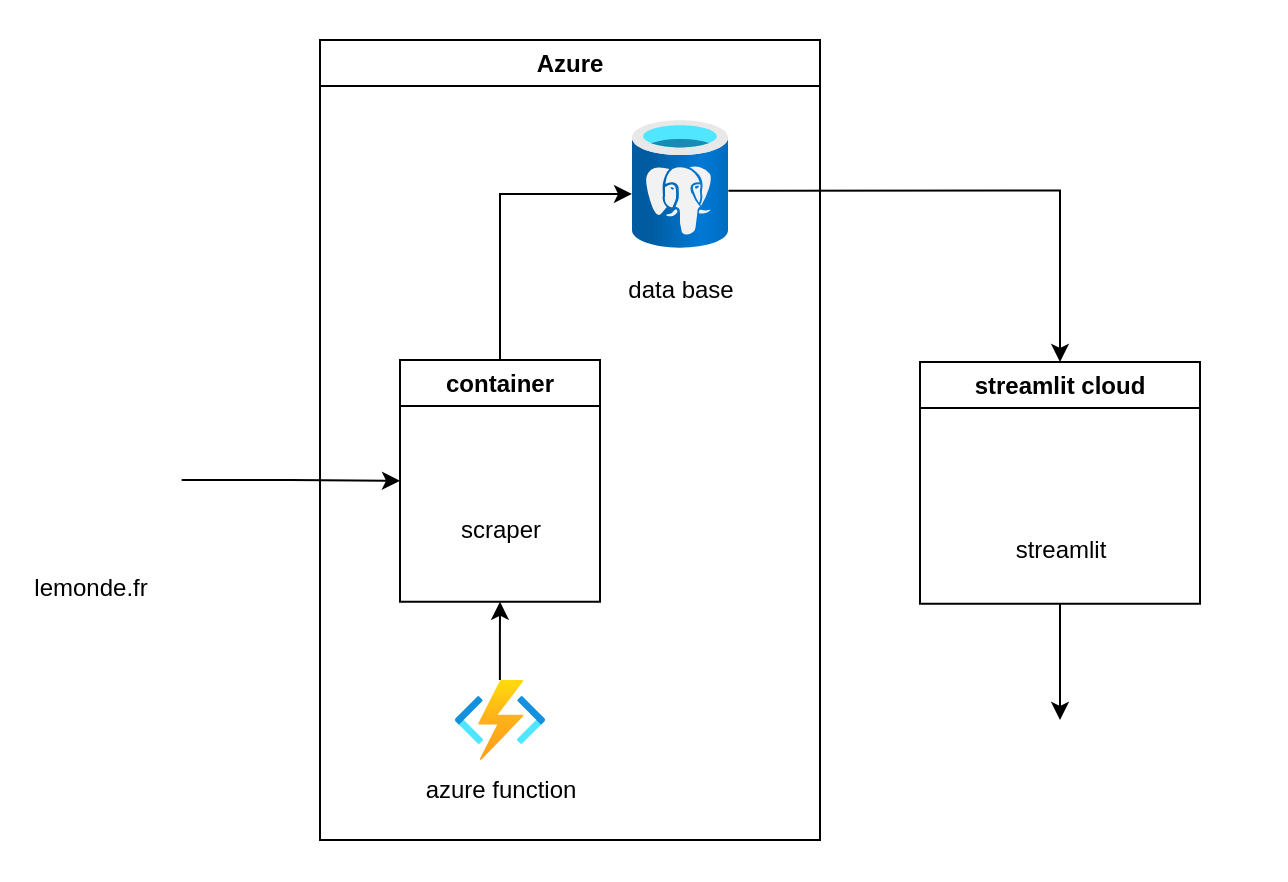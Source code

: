 <mxfile version="20.8.23" type="device"><diagram name="Page-1" id="c_ZCJNDN84q99_T3_w0r"><mxGraphModel dx="1434" dy="759" grid="1" gridSize="10" guides="1" tooltips="1" connect="1" arrows="1" fold="1" page="1" pageScale="1" pageWidth="850" pageHeight="1100" math="0" shadow="0"><root><mxCell id="0"/><mxCell id="1" parent="0"/><mxCell id="ZjNlUAodU7pVC0Oni_or-3" value="Azure" style="swimlane;whiteSpace=wrap;html=1;startSize=23;" parent="1" vertex="1"><mxGeometry x="360" y="120" width="250" height="400" as="geometry"/></mxCell><mxCell id="ZjNlUAodU7pVC0Oni_or-2" value="" style="aspect=fixed;html=1;points=[];align=center;image;fontSize=12;image=img/lib/azure2/databases/Azure_Database_PostgreSQL_Server.svg;" parent="ZjNlUAodU7pVC0Oni_or-3" vertex="1"><mxGeometry x="156" y="40" width="48" height="64" as="geometry"/></mxCell><mxCell id="BFJ1nqE_ifQcU44rOeub-17" value="" style="aspect=fixed;html=1;points=[];align=center;image;fontSize=12;image=img/lib/azure2/compute/Function_Apps.svg;" parent="ZjNlUAodU7pVC0Oni_or-3" vertex="1"><mxGeometry x="67.33" y="320" width="45.33" height="40" as="geometry"/></mxCell><mxCell id="BFJ1nqE_ifQcU44rOeub-19" value="azure function" style="text;html=1;align=center;verticalAlign=middle;resizable=0;points=[];autosize=1;strokeColor=none;fillColor=none;" parent="ZjNlUAodU7pVC0Oni_or-3" vertex="1"><mxGeometry x="40.0" y="360" width="100" height="30" as="geometry"/></mxCell><mxCell id="BFJ1nqE_ifQcU44rOeub-1" value="container" style="swimlane;whiteSpace=wrap;html=1;" parent="ZjNlUAodU7pVC0Oni_or-3" vertex="1"><mxGeometry x="40.0" y="160" width="100" height="120.87" as="geometry"/></mxCell><mxCell id="BFJ1nqE_ifQcU44rOeub-7" value="" style="shape=image;imageAspect=0;aspect=fixed;verticalLabelPosition=bottom;verticalAlign=top;image=https://upload.wikimedia.org/wikipedia/commons/thumb/c/c3/Python-logo-notext.svg/1869px-Python-logo-notext.svg.png;" parent="BFJ1nqE_ifQcU44rOeub-1" vertex="1"><mxGeometry x="31.73" y="30" width="36.54" height="40" as="geometry"/></mxCell><mxCell id="BFJ1nqE_ifQcU44rOeub-9" value="scraper" style="text;html=1;align=center;verticalAlign=middle;resizable=0;points=[];autosize=1;strokeColor=none;fillColor=none;" parent="BFJ1nqE_ifQcU44rOeub-1" vertex="1"><mxGeometry x="20.0" y="70" width="60" height="30" as="geometry"/></mxCell><mxCell id="BFJ1nqE_ifQcU44rOeub-12" style="edgeStyle=orthogonalEdgeStyle;rounded=0;orthogonalLoop=1;jettySize=auto;html=1;exitX=0.5;exitY=0;exitDx=0;exitDy=0;entryX=0;entryY=0.578;entryDx=0;entryDy=0;entryPerimeter=0;" parent="ZjNlUAodU7pVC0Oni_or-3" source="BFJ1nqE_ifQcU44rOeub-1" target="ZjNlUAodU7pVC0Oni_or-2" edge="1"><mxGeometry relative="1" as="geometry"/></mxCell><mxCell id="BFJ1nqE_ifQcU44rOeub-18" style="edgeStyle=orthogonalEdgeStyle;rounded=0;orthogonalLoop=1;jettySize=auto;html=1;entryX=0.5;entryY=1;entryDx=0;entryDy=0;" parent="ZjNlUAodU7pVC0Oni_or-3" source="BFJ1nqE_ifQcU44rOeub-17" target="BFJ1nqE_ifQcU44rOeub-1" edge="1"><mxGeometry relative="1" as="geometry"/></mxCell><mxCell id="BFJ1nqE_ifQcU44rOeub-10" value="data base" style="text;html=1;align=center;verticalAlign=middle;resizable=0;points=[];autosize=1;strokeColor=none;fillColor=none;" parent="ZjNlUAodU7pVC0Oni_or-3" vertex="1"><mxGeometry x="140" y="110" width="80" height="30" as="geometry"/></mxCell><mxCell id="BFJ1nqE_ifQcU44rOeub-11" style="edgeStyle=orthogonalEdgeStyle;rounded=0;orthogonalLoop=1;jettySize=auto;html=1;exitX=1;exitY=0.5;exitDx=0;exitDy=0;entryX=0;entryY=0.5;entryDx=0;entryDy=0;" parent="1" source="BFJ1nqE_ifQcU44rOeub-4" target="BFJ1nqE_ifQcU44rOeub-1" edge="1"><mxGeometry relative="1" as="geometry"/></mxCell><mxCell id="BFJ1nqE_ifQcU44rOeub-4" value="" style="shape=image;imageAspect=0;aspect=fixed;verticalLabelPosition=bottom;verticalAlign=top;image=https://e7.pngegg.com/pngimages/928/235/png-clipart-internet-world-wide-web-world-wide-web-consortium-world-wide-web-web-design-search-engine-optimization.png;" parent="1" vertex="1"><mxGeometry x="200" y="300" width="90.83" height="80" as="geometry"/></mxCell><mxCell id="BFJ1nqE_ifQcU44rOeub-6" value="&lt;div&gt;lemonde.fr&lt;/div&gt;" style="text;html=1;align=center;verticalAlign=middle;resizable=0;points=[];autosize=1;strokeColor=none;fillColor=none;" parent="1" vertex="1"><mxGeometry x="205.41" y="379.13" width="80" height="30" as="geometry"/></mxCell><mxCell id="BFJ1nqE_ifQcU44rOeub-14" value="" style="shape=image;imageAspect=0;aspect=fixed;verticalLabelPosition=bottom;verticalAlign=top;image=https://img.freepik.com/free-icon/user-with-computer-monitor-bar-graphs_318-49594.jpg;" parent="1" vertex="1"><mxGeometry x="690" y="460" width="80" height="80" as="geometry"/></mxCell><mxCell id="BFJ1nqE_ifQcU44rOeub-24" style="edgeStyle=orthogonalEdgeStyle;rounded=0;orthogonalLoop=1;jettySize=auto;html=1;entryX=0.5;entryY=0;entryDx=0;entryDy=0;exitX=0.5;exitY=1;exitDx=0;exitDy=0;" parent="1" source="BFJ1nqE_ifQcU44rOeub-20" target="BFJ1nqE_ifQcU44rOeub-14" edge="1"><mxGeometry relative="1" as="geometry"/></mxCell><mxCell id="BFJ1nqE_ifQcU44rOeub-20" value="streamlit cloud" style="swimlane;whiteSpace=wrap;html=1;" parent="1" vertex="1"><mxGeometry x="660" y="281" width="140" height="120.87" as="geometry"/></mxCell><mxCell id="BFJ1nqE_ifQcU44rOeub-21" value="" style="shape=image;imageAspect=0;aspect=fixed;verticalLabelPosition=bottom;verticalAlign=top;image=https://upload.wikimedia.org/wikipedia/commons/thumb/c/c3/Python-logo-notext.svg/1869px-Python-logo-notext.svg.png;" parent="BFJ1nqE_ifQcU44rOeub-20" vertex="1"><mxGeometry x="51.73" y="39" width="36.54" height="40" as="geometry"/></mxCell><mxCell id="BFJ1nqE_ifQcU44rOeub-22" value="streamlit" style="text;html=1;align=center;verticalAlign=middle;resizable=0;points=[];autosize=1;strokeColor=none;fillColor=none;" parent="BFJ1nqE_ifQcU44rOeub-20" vertex="1"><mxGeometry x="35.0" y="79" width="70" height="30" as="geometry"/></mxCell><mxCell id="BFJ1nqE_ifQcU44rOeub-23" style="edgeStyle=orthogonalEdgeStyle;rounded=0;orthogonalLoop=1;jettySize=auto;html=1;entryX=0.5;entryY=0;entryDx=0;entryDy=0;exitX=1.004;exitY=0.552;exitDx=0;exitDy=0;exitPerimeter=0;" parent="1" source="ZjNlUAodU7pVC0Oni_or-2" target="BFJ1nqE_ifQcU44rOeub-20" edge="1"><mxGeometry relative="1" as="geometry"/></mxCell><mxCell id="KbO2PQ0m4i_ZOW4Q5I0f-1" value="" style="shape=image;verticalLabelPosition=bottom;labelBackgroundColor=default;verticalAlign=top;aspect=fixed;imageAspect=0;image=https://swimburger.net/media/ppnn3pcl/azure.png;" vertex="1" parent="1"><mxGeometry x="350" y="100" width="50" height="50" as="geometry"/></mxCell><mxCell id="KbO2PQ0m4i_ZOW4Q5I0f-4" value="" style="shape=image;imageAspect=0;aspect=fixed;verticalLabelPosition=bottom;verticalAlign=top;image=https://d25hn4jiqx5f7l.cloudfront.net/companies/logos/medium/streamlit_1614817555.png?1614817555;" vertex="1" parent="1"><mxGeometry x="770" y="260" width="72.73" height="40" as="geometry"/></mxCell></root></mxGraphModel></diagram></mxfile>